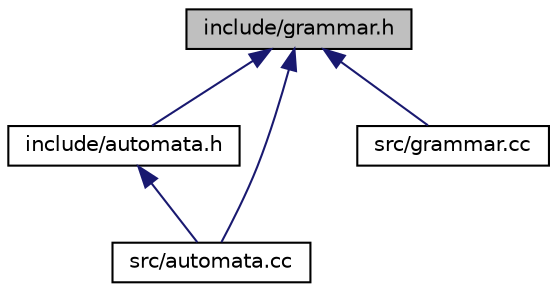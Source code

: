 digraph "include/grammar.h"
{
 // LATEX_PDF_SIZE
  edge [fontname="Helvetica",fontsize="10",labelfontname="Helvetica",labelfontsize="10"];
  node [fontname="Helvetica",fontsize="10",shape=record];
  Node1 [label="include/grammar.h",height=0.2,width=0.4,color="black", fillcolor="grey75", style="filled", fontcolor="black",tooltip="This file contains the grammar class."];
  Node1 -> Node2 [dir="back",color="midnightblue",fontsize="10",style="solid",fontname="Helvetica"];
  Node2 [label="include/automata.h",height=0.2,width=0.4,color="black", fillcolor="white", style="filled",URL="$automata_8h.html",tooltip="This file contains the automata class."];
  Node2 -> Node3 [dir="back",color="midnightblue",fontsize="10",style="solid",fontname="Helvetica"];
  Node3 [label="src/automata.cc",height=0.2,width=0.4,color="black", fillcolor="white", style="filled",URL="$automata_8cc.html",tooltip="This file contains the different methods of the automata class."];
  Node1 -> Node3 [dir="back",color="midnightblue",fontsize="10",style="solid",fontname="Helvetica"];
  Node1 -> Node4 [dir="back",color="midnightblue",fontsize="10",style="solid",fontname="Helvetica"];
  Node4 [label="src/grammar.cc",height=0.2,width=0.4,color="black", fillcolor="white", style="filled",URL="$grammar_8cc.html",tooltip="This file contains the implementation of the grammar class."];
}

